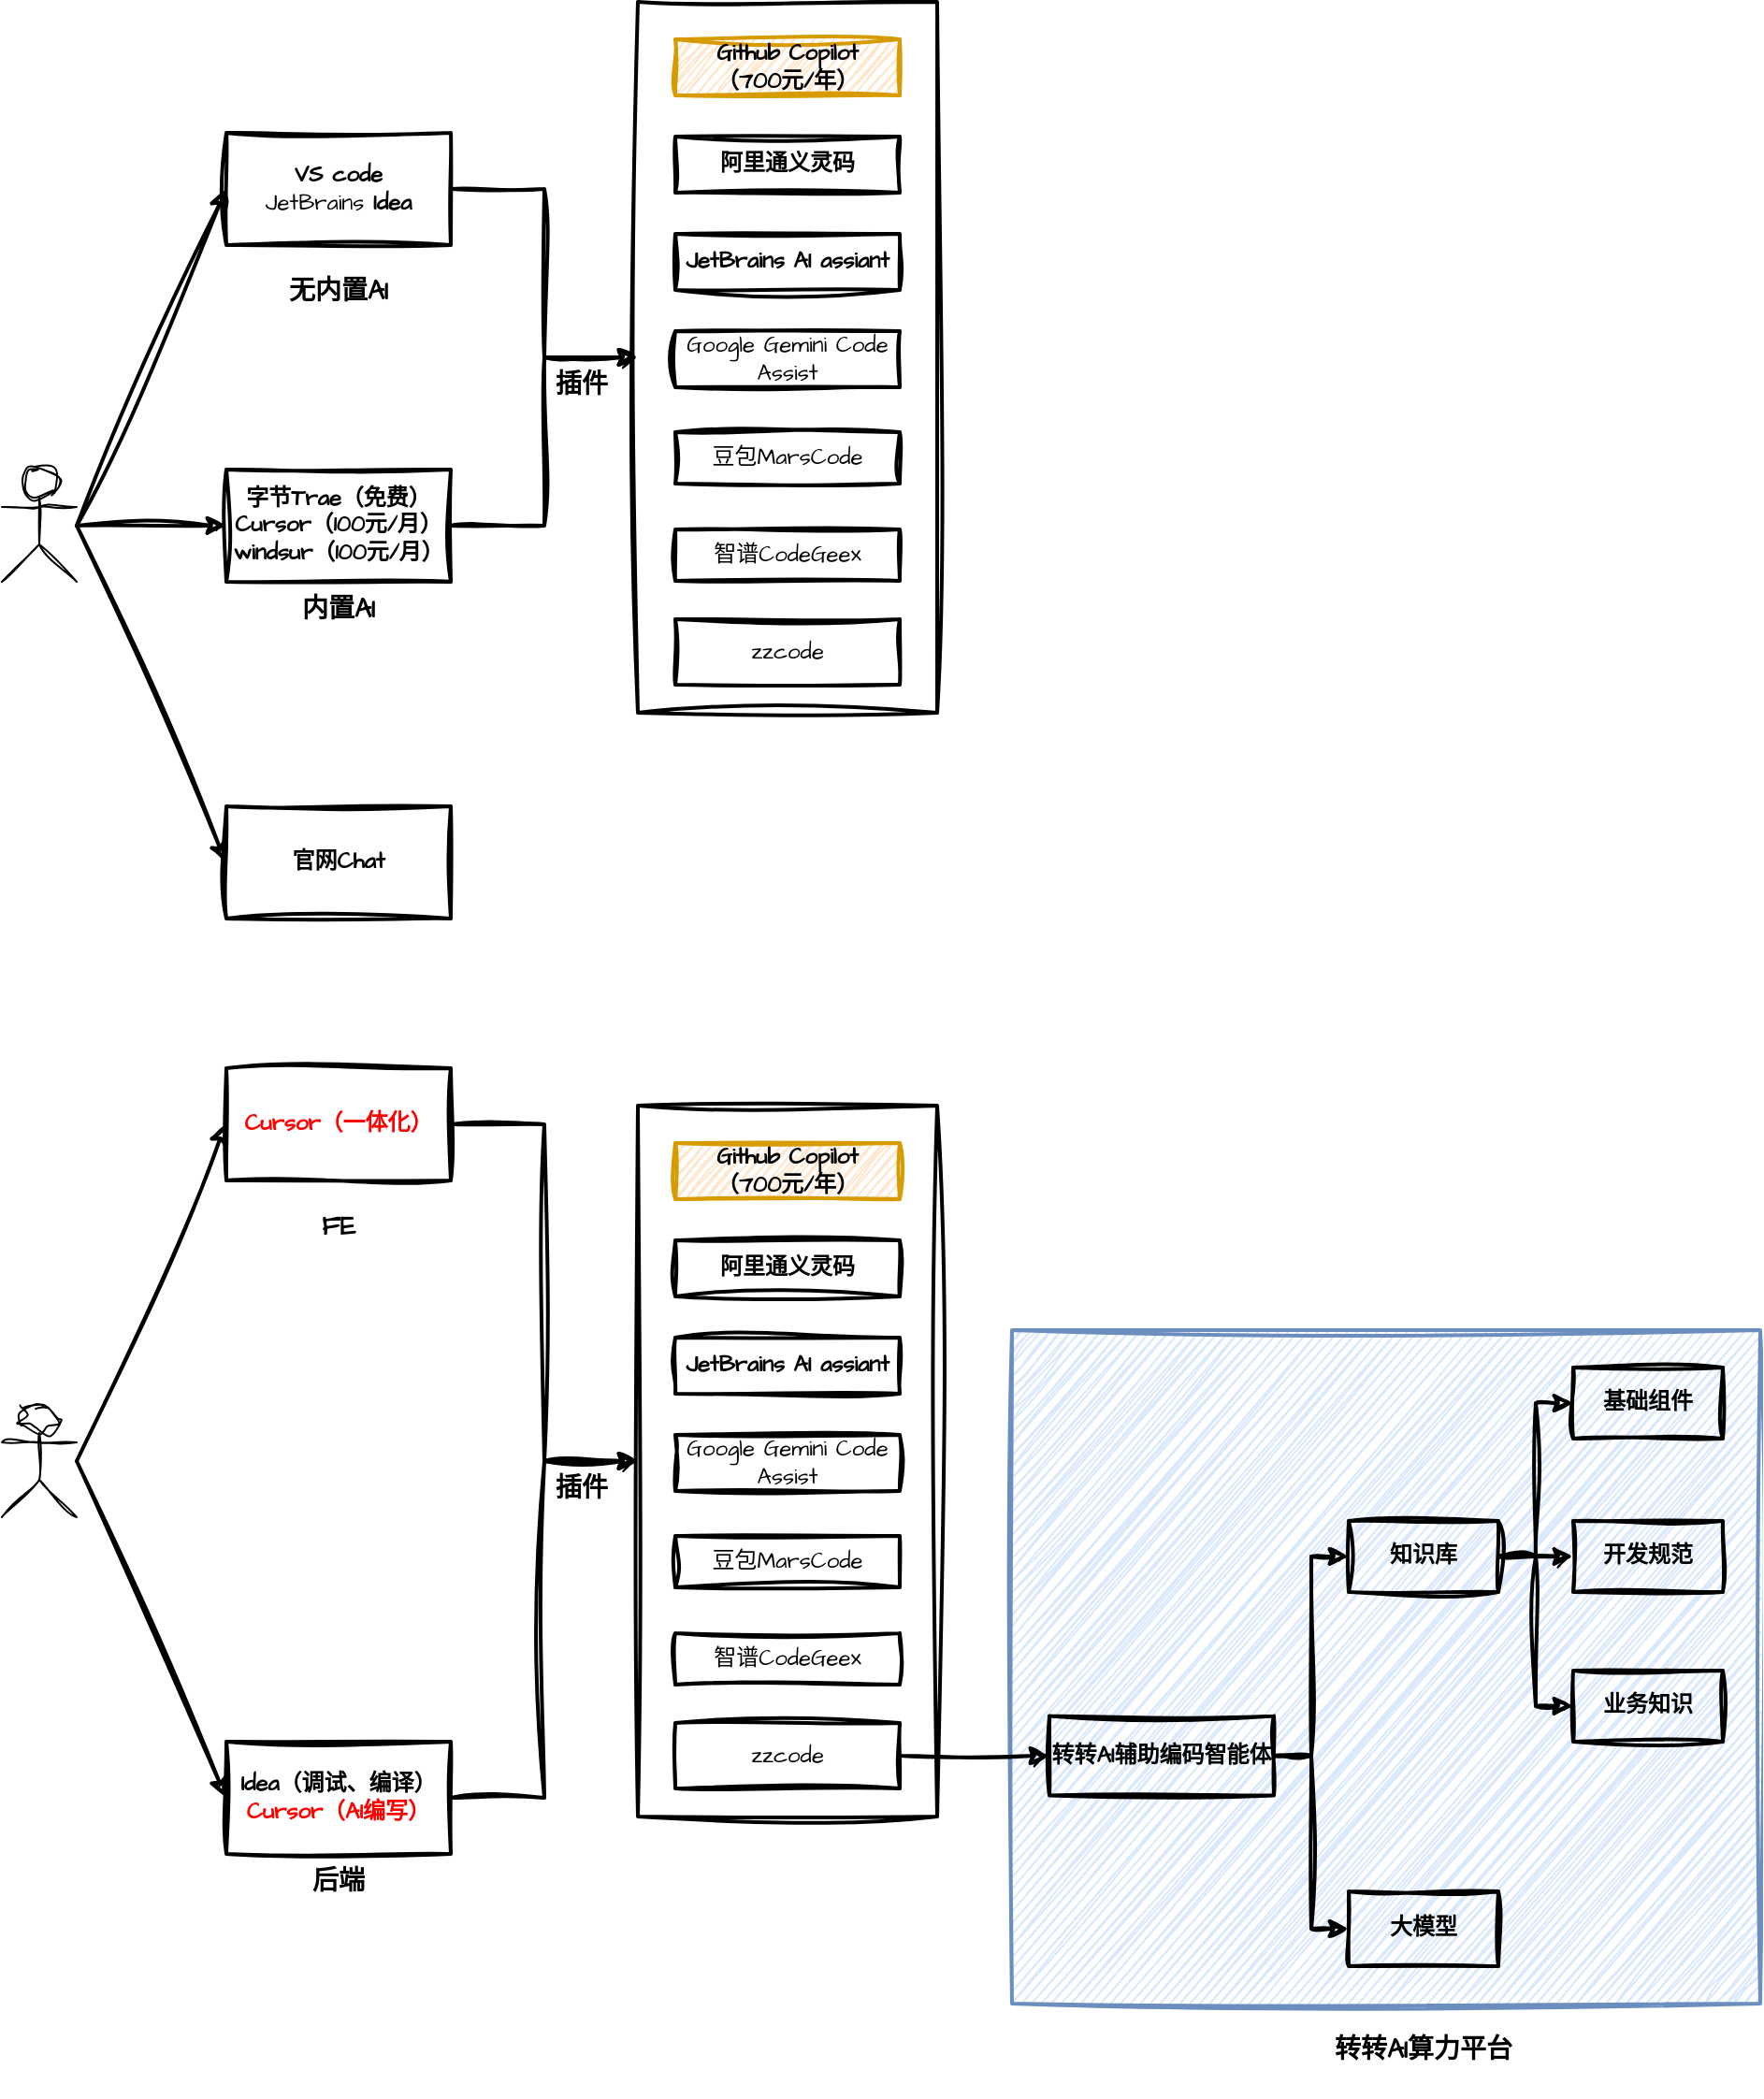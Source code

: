 <mxfile version="26.0.16">
  <diagram name="第 1 页" id="MOIEc8QgFmzstSxDTv2h">
    <mxGraphModel dx="944" dy="650" grid="1" gridSize="10" guides="1" tooltips="1" connect="1" arrows="1" fold="1" page="1" pageScale="1" pageWidth="827" pageHeight="1169" math="0" shadow="0">
      <root>
        <mxCell id="0" />
        <mxCell id="1" parent="0" />
        <mxCell id="ELJ18ER6MCdmm3gd8A2N-66" value="&lt;b&gt;&lt;br&gt;&lt;/b&gt;" style="rounded=0;whiteSpace=wrap;html=1;sketch=1;hachureGap=4;jiggle=2;curveFitting=1;fontFamily=Architects Daughter;fontSource=https%3A%2F%2Ffonts.googleapis.com%2Fcss%3Ffamily%3DArchitects%2BDaughter;fillColor=#dae8fc;strokeWidth=2;strokeColor=#6c8ebf;" vertex="1" parent="1">
          <mxGeometry x="700" y="1020" width="400" height="360" as="geometry" />
        </mxCell>
        <mxCell id="ELJ18ER6MCdmm3gd8A2N-20" value="" style="rounded=0;whiteSpace=wrap;html=1;sketch=1;hachureGap=4;jiggle=2;curveFitting=1;fontFamily=Architects Daughter;fontSource=https%3A%2F%2Ffonts.googleapis.com%2Fcss%3Ffamily%3DArchitects%2BDaughter;fillColor=none;strokeWidth=2;" vertex="1" parent="1">
          <mxGeometry x="500" y="310" width="160" height="380" as="geometry" />
        </mxCell>
        <mxCell id="ELJ18ER6MCdmm3gd8A2N-1" value="" style="shape=umlActor;verticalLabelPosition=bottom;verticalAlign=top;html=1;outlineConnect=0;sketch=1;hachureGap=4;jiggle=2;curveFitting=1;fontFamily=Architects Daughter;fontSource=https%3A%2F%2Ffonts.googleapis.com%2Fcss%3Ffamily%3DArchitects%2BDaughter;" vertex="1" parent="1">
          <mxGeometry x="160" y="560" width="40" height="60" as="geometry" />
        </mxCell>
        <mxCell id="ELJ18ER6MCdmm3gd8A2N-21" style="edgeStyle=orthogonalEdgeStyle;rounded=0;sketch=1;hachureGap=4;jiggle=2;curveFitting=1;orthogonalLoop=1;jettySize=auto;html=1;exitX=1;exitY=0.5;exitDx=0;exitDy=0;entryX=0;entryY=0.5;entryDx=0;entryDy=0;fontFamily=Architects Daughter;fontSource=https%3A%2F%2Ffonts.googleapis.com%2Fcss%3Ffamily%3DArchitects%2BDaughter;strokeWidth=2;" edge="1" parent="1" source="ELJ18ER6MCdmm3gd8A2N-2" target="ELJ18ER6MCdmm3gd8A2N-20">
          <mxGeometry relative="1" as="geometry" />
        </mxCell>
        <mxCell id="ELJ18ER6MCdmm3gd8A2N-2" value="&lt;b&gt;VS code&lt;/b&gt;&lt;div&gt;&lt;span style=&quot;background-color: transparent; color: light-dark(rgb(0, 0, 0), rgb(255, 255, 255));&quot;&gt;JetBrains&amp;nbsp;&lt;/span&gt;&lt;b&gt;Idea&lt;/b&gt;&lt;/div&gt;" style="rounded=0;whiteSpace=wrap;html=1;sketch=1;hachureGap=4;jiggle=2;curveFitting=1;fontFamily=Architects Daughter;fontSource=https%3A%2F%2Ffonts.googleapis.com%2Fcss%3Ffamily%3DArchitects%2BDaughter;fillColor=none;strokeWidth=2;" vertex="1" parent="1">
          <mxGeometry x="280" y="380" width="120" height="60" as="geometry" />
        </mxCell>
        <mxCell id="ELJ18ER6MCdmm3gd8A2N-22" style="edgeStyle=orthogonalEdgeStyle;rounded=0;sketch=1;hachureGap=4;jiggle=2;curveFitting=1;orthogonalLoop=1;jettySize=auto;html=1;exitX=1;exitY=0.5;exitDx=0;exitDy=0;entryX=0;entryY=0.5;entryDx=0;entryDy=0;fontFamily=Architects Daughter;fontSource=https%3A%2F%2Ffonts.googleapis.com%2Fcss%3Ffamily%3DArchitects%2BDaughter;strokeWidth=2;" edge="1" parent="1" source="ELJ18ER6MCdmm3gd8A2N-3" target="ELJ18ER6MCdmm3gd8A2N-20">
          <mxGeometry relative="1" as="geometry" />
        </mxCell>
        <mxCell id="ELJ18ER6MCdmm3gd8A2N-3" value="&lt;b&gt;字节Trae（免费）&lt;/b&gt;&lt;div&gt;&lt;b&gt;Cursor（100元/月）&lt;/b&gt;&lt;/div&gt;&lt;div&gt;&lt;b&gt;windsur&lt;/b&gt;&lt;b style=&quot;background-color: transparent; color: light-dark(rgb(0, 0, 0), rgb(255, 255, 255));&quot;&gt;（100元/月）&lt;/b&gt;&lt;/div&gt;" style="rounded=0;whiteSpace=wrap;html=1;sketch=1;hachureGap=4;jiggle=2;curveFitting=1;fontFamily=Architects Daughter;fontSource=https%3A%2F%2Ffonts.googleapis.com%2Fcss%3Ffamily%3DArchitects%2BDaughter;fillColor=none;strokeWidth=2;" vertex="1" parent="1">
          <mxGeometry x="280" y="560" width="120" height="60" as="geometry" />
        </mxCell>
        <mxCell id="ELJ18ER6MCdmm3gd8A2N-4" value="" style="endArrow=classic;html=1;rounded=0;sketch=1;hachureGap=4;jiggle=2;curveFitting=1;fontFamily=Architects Daughter;fontSource=https%3A%2F%2Ffonts.googleapis.com%2Fcss%3Ffamily%3DArchitects%2BDaughter;strokeWidth=2;entryX=0;entryY=0.5;entryDx=0;entryDy=0;" edge="1" parent="1" target="ELJ18ER6MCdmm3gd8A2N-2">
          <mxGeometry width="50" height="50" relative="1" as="geometry">
            <mxPoint x="200" y="590" as="sourcePoint" />
            <mxPoint x="250" y="420" as="targetPoint" />
          </mxGeometry>
        </mxCell>
        <mxCell id="ELJ18ER6MCdmm3gd8A2N-5" value="&lt;b&gt;官网Chat&lt;/b&gt;" style="rounded=0;whiteSpace=wrap;html=1;sketch=1;hachureGap=4;jiggle=2;curveFitting=1;fontFamily=Architects Daughter;fontSource=https%3A%2F%2Ffonts.googleapis.com%2Fcss%3Ffamily%3DArchitects%2BDaughter;fillColor=none;strokeWidth=2;" vertex="1" parent="1">
          <mxGeometry x="280" y="740" width="120" height="60" as="geometry" />
        </mxCell>
        <mxCell id="ELJ18ER6MCdmm3gd8A2N-6" value="" style="endArrow=classic;html=1;rounded=0;sketch=1;hachureGap=4;jiggle=2;curveFitting=1;fontFamily=Architects Daughter;fontSource=https%3A%2F%2Ffonts.googleapis.com%2Fcss%3Ffamily%3DArchitects%2BDaughter;strokeWidth=2;entryX=0;entryY=0.5;entryDx=0;entryDy=0;" edge="1" parent="1" source="ELJ18ER6MCdmm3gd8A2N-1" target="ELJ18ER6MCdmm3gd8A2N-3">
          <mxGeometry width="50" height="50" relative="1" as="geometry">
            <mxPoint x="210" y="590" as="sourcePoint" />
            <mxPoint x="290" y="420" as="targetPoint" />
          </mxGeometry>
        </mxCell>
        <mxCell id="ELJ18ER6MCdmm3gd8A2N-8" value="&lt;b style=&quot;forced-color-adjust: none; color: rgb(0, 0, 0); font-family: &amp;quot;Architects Daughter&amp;quot;; font-style: normal; font-variant-ligatures: normal; font-variant-caps: normal; letter-spacing: normal; orphans: 2; text-indent: 0px; text-transform: none; widows: 2; word-spacing: 0px; -webkit-text-stroke-width: 0px; white-space: nowrap; text-decoration-thickness: initial; text-decoration-style: initial; text-decoration-color: initial;&quot;&gt;&lt;font style=&quot;forced-color-adjust: none; font-size: 14px;&quot;&gt;无内置AI&lt;/font&gt;&lt;/b&gt;" style="text;whiteSpace=wrap;html=1;fontFamily=Architects Daughter;fontSource=https%3A%2F%2Ffonts.googleapis.com%2Fcss%3Ffamily%3DArchitects%2BDaughter;align=center;" vertex="1" parent="1">
          <mxGeometry x="300" y="450" width="80" height="40" as="geometry" />
        </mxCell>
        <mxCell id="ELJ18ER6MCdmm3gd8A2N-11" value="&lt;b style=&quot;forced-color-adjust: none; color: rgb(0, 0, 0); font-family: &amp;quot;Architects Daughter&amp;quot;; font-style: normal; font-variant-ligatures: normal; font-variant-caps: normal; letter-spacing: normal; orphans: 2; text-indent: 0px; text-transform: none; widows: 2; word-spacing: 0px; -webkit-text-stroke-width: 0px; white-space: nowrap; text-decoration-thickness: initial; text-decoration-style: initial; text-decoration-color: initial;&quot;&gt;&lt;font style=&quot;forced-color-adjust: none; font-size: 14px;&quot;&gt;插件&lt;/font&gt;&lt;/b&gt;" style="text;whiteSpace=wrap;html=1;fontFamily=Architects Daughter;fontSource=https%3A%2F%2Ffonts.googleapis.com%2Fcss%3Ffamily%3DArchitects%2BDaughter;align=center;" vertex="1" parent="1">
          <mxGeometry x="430" y="500" width="80" height="40" as="geometry" />
        </mxCell>
        <mxCell id="ELJ18ER6MCdmm3gd8A2N-13" value="&lt;b&gt;Github Copilot&lt;/b&gt;&lt;div&gt;&lt;b&gt;（700元/年）&lt;/b&gt;&lt;/div&gt;" style="rounded=0;whiteSpace=wrap;html=1;sketch=1;hachureGap=4;jiggle=2;curveFitting=1;fontFamily=Architects Daughter;fontSource=https%3A%2F%2Ffonts.googleapis.com%2Fcss%3Ffamily%3DArchitects%2BDaughter;fillColor=#ffe6cc;strokeWidth=2;strokeColor=#d79b00;" vertex="1" parent="1">
          <mxGeometry x="520" y="330" width="120" height="30" as="geometry" />
        </mxCell>
        <mxCell id="ELJ18ER6MCdmm3gd8A2N-14" value="&lt;b&gt;阿里通义灵码&lt;/b&gt;" style="rounded=0;whiteSpace=wrap;html=1;sketch=1;hachureGap=4;jiggle=2;curveFitting=1;fontFamily=Architects Daughter;fontSource=https%3A%2F%2Ffonts.googleapis.com%2Fcss%3Ffamily%3DArchitects%2BDaughter;fillColor=none;strokeWidth=2;" vertex="1" parent="1">
          <mxGeometry x="520" y="382" width="120" height="30" as="geometry" />
        </mxCell>
        <mxCell id="ELJ18ER6MCdmm3gd8A2N-15" value="&lt;b&gt;JetBrains AI assiant&lt;/b&gt;" style="rounded=0;whiteSpace=wrap;html=1;sketch=1;hachureGap=4;jiggle=2;curveFitting=1;fontFamily=Architects Daughter;fontSource=https%3A%2F%2Ffonts.googleapis.com%2Fcss%3Ffamily%3DArchitects%2BDaughter;fillColor=none;strokeWidth=2;" vertex="1" parent="1">
          <mxGeometry x="520" y="434" width="120" height="30" as="geometry" />
        </mxCell>
        <mxCell id="ELJ18ER6MCdmm3gd8A2N-16" value="&lt;span style=&quot;background-color: transparent; color: light-dark(rgb(0, 0, 0), rgb(255, 255, 255));&quot;&gt;Google Gemini Code Assist&lt;/span&gt;" style="rounded=0;whiteSpace=wrap;html=1;sketch=1;hachureGap=4;jiggle=2;curveFitting=1;fontFamily=Architects Daughter;fontSource=https%3A%2F%2Ffonts.googleapis.com%2Fcss%3Ffamily%3DArchitects%2BDaughter;fillColor=none;strokeWidth=2;" vertex="1" parent="1">
          <mxGeometry x="520" y="486" width="120" height="30" as="geometry" />
        </mxCell>
        <mxCell id="ELJ18ER6MCdmm3gd8A2N-17" value="&lt;div data-mind-map-text=&quot;[{&amp;quot;paragraphProps&amp;quot;:{&amp;quot;type&amp;quot;:&amp;quot;paragraph&amp;quot;,&amp;quot;textAlign&amp;quot;:0,&amp;quot;lineSpacing&amp;quot;:1.4},&amp;quot;isComplete&amp;quot;:true,&amp;quot;textProps&amp;quot;:[{&amp;quot;type&amp;quot;:&amp;quot;text&amp;quot;,&amp;quot;text&amp;quot;:&amp;quot;豆包MarsCode&amp;quot;,&amp;quot;color&amp;quot;:&amp;quot;#1f1f1f&amp;quot;,&amp;quot;fontWeight&amp;quot;:400,&amp;quot;fontSize&amp;quot;:14,&amp;quot;fontFamily&amp;quot;:&amp;quot;\&amp;quot;Helvetica Neue\&amp;quot;, Helvetica, \&amp;quot;PingFang SC\&amp;quot;, \&amp;quot;Microsoft YaHei\&amp;quot;, \&amp;quot;Source Han Sans SC\&amp;quot;, \&amp;quot;Noto Sans CJK SC\&amp;quot;, \&amp;quot;WenQuanYi Micro Hei\&amp;quot;, sans-serif&amp;quot;,&amp;quot;italic&amp;quot;:false,&amp;quot;underline&amp;quot;:false,&amp;quot;strike&amp;quot;:false}]}]&quot;&gt;豆包MarsCode&lt;/div&gt;" style="rounded=0;whiteSpace=wrap;html=1;sketch=1;hachureGap=4;jiggle=2;curveFitting=1;fontFamily=Architects Daughter;fontSource=https%3A%2F%2Ffonts.googleapis.com%2Fcss%3Ffamily%3DArchitects%2BDaughter;fillColor=none;strokeWidth=2;" vertex="1" parent="1">
          <mxGeometry x="520" y="540" width="120" height="27.5" as="geometry" />
        </mxCell>
        <mxCell id="ELJ18ER6MCdmm3gd8A2N-18" value="&lt;div data-mind-map-text=&quot;[{&amp;quot;paragraphProps&amp;quot;:{&amp;quot;type&amp;quot;:&amp;quot;paragraph&amp;quot;,&amp;quot;textAlign&amp;quot;:0,&amp;quot;lineSpacing&amp;quot;:1.4},&amp;quot;isComplete&amp;quot;:true,&amp;quot;textProps&amp;quot;:[{&amp;quot;type&amp;quot;:&amp;quot;text&amp;quot;,&amp;quot;text&amp;quot;:&amp;quot;豆包MarsCode&amp;quot;,&amp;quot;color&amp;quot;:&amp;quot;#1f1f1f&amp;quot;,&amp;quot;fontWeight&amp;quot;:400,&amp;quot;fontSize&amp;quot;:14,&amp;quot;fontFamily&amp;quot;:&amp;quot;\&amp;quot;Helvetica Neue\&amp;quot;, Helvetica, \&amp;quot;PingFang SC\&amp;quot;, \&amp;quot;Microsoft YaHei\&amp;quot;, \&amp;quot;Source Han Sans SC\&amp;quot;, \&amp;quot;Noto Sans CJK SC\&amp;quot;, \&amp;quot;WenQuanYi Micro Hei\&amp;quot;, sans-serif&amp;quot;,&amp;quot;italic&amp;quot;:false,&amp;quot;underline&amp;quot;:false,&amp;quot;strike&amp;quot;:false}]}]&quot;&gt;&lt;div data-mind-map-text=&quot;[{&amp;quot;paragraphProps&amp;quot;:{&amp;quot;type&amp;quot;:&amp;quot;paragraph&amp;quot;,&amp;quot;textAlign&amp;quot;:0,&amp;quot;lineSpacing&amp;quot;:1.4},&amp;quot;isComplete&amp;quot;:true,&amp;quot;textProps&amp;quot;:[{&amp;quot;type&amp;quot;:&amp;quot;text&amp;quot;,&amp;quot;text&amp;quot;:&amp;quot;zzcode&amp;quot;,&amp;quot;color&amp;quot;:&amp;quot;#1f1f1f&amp;quot;,&amp;quot;fontWeight&amp;quot;:400,&amp;quot;fontSize&amp;quot;:14,&amp;quot;fontFamily&amp;quot;:&amp;quot;\&amp;quot;Helvetica Neue\&amp;quot;, Helvetica, \&amp;quot;PingFang SC\&amp;quot;, \&amp;quot;Microsoft YaHei\&amp;quot;, \&amp;quot;Source Han Sans SC\&amp;quot;, \&amp;quot;Noto Sans CJK SC\&amp;quot;, \&amp;quot;WenQuanYi Micro Hei\&amp;quot;, sans-serif&amp;quot;,&amp;quot;italic&amp;quot;:false,&amp;quot;underline&amp;quot;:false,&amp;quot;strike&amp;quot;:false}]}]&quot;&gt;zzcode&lt;/div&gt;&lt;/div&gt;" style="rounded=0;whiteSpace=wrap;html=1;sketch=1;hachureGap=4;jiggle=2;curveFitting=1;fontFamily=Architects Daughter;fontSource=https%3A%2F%2Ffonts.googleapis.com%2Fcss%3Ffamily%3DArchitects%2BDaughter;fillColor=none;strokeWidth=2;" vertex="1" parent="1">
          <mxGeometry x="520" y="640" width="120" height="35" as="geometry" />
        </mxCell>
        <mxCell id="ELJ18ER6MCdmm3gd8A2N-19" value="&lt;b style=&quot;forced-color-adjust: none; color: rgb(0, 0, 0); font-family: &amp;quot;Architects Daughter&amp;quot;; font-style: normal; font-variant-ligatures: normal; font-variant-caps: normal; letter-spacing: normal; orphans: 2; text-indent: 0px; text-transform: none; widows: 2; word-spacing: 0px; -webkit-text-stroke-width: 0px; white-space: nowrap; text-decoration-thickness: initial; text-decoration-style: initial; text-decoration-color: initial;&quot;&gt;&lt;font style=&quot;forced-color-adjust: none; font-size: 14px;&quot;&gt;内置AI&lt;/font&gt;&lt;/b&gt;" style="text;whiteSpace=wrap;html=1;fontFamily=Architects Daughter;fontSource=https%3A%2F%2Ffonts.googleapis.com%2Fcss%3Ffamily%3DArchitects%2BDaughter;align=center;" vertex="1" parent="1">
          <mxGeometry x="300" y="620" width="80" height="40" as="geometry" />
        </mxCell>
        <mxCell id="ELJ18ER6MCdmm3gd8A2N-23" value="" style="endArrow=classic;html=1;rounded=0;sketch=1;hachureGap=4;jiggle=2;curveFitting=1;fontFamily=Architects Daughter;fontSource=https%3A%2F%2Ffonts.googleapis.com%2Fcss%3Ffamily%3DArchitects%2BDaughter;strokeWidth=2;entryX=0;entryY=0.5;entryDx=0;entryDy=0;" edge="1" parent="1" target="ELJ18ER6MCdmm3gd8A2N-5">
          <mxGeometry width="50" height="50" relative="1" as="geometry">
            <mxPoint x="200" y="590" as="sourcePoint" />
            <mxPoint x="290" y="600" as="targetPoint" />
          </mxGeometry>
        </mxCell>
        <mxCell id="ELJ18ER6MCdmm3gd8A2N-24" value="&lt;div data-mind-map-text=&quot;[{&amp;quot;paragraphProps&amp;quot;:{&amp;quot;type&amp;quot;:&amp;quot;paragraph&amp;quot;,&amp;quot;textAlign&amp;quot;:0,&amp;quot;lineSpacing&amp;quot;:1.4},&amp;quot;isComplete&amp;quot;:true,&amp;quot;textProps&amp;quot;:[{&amp;quot;type&amp;quot;:&amp;quot;text&amp;quot;,&amp;quot;text&amp;quot;:&amp;quot;豆包MarsCode&amp;quot;,&amp;quot;color&amp;quot;:&amp;quot;#1f1f1f&amp;quot;,&amp;quot;fontWeight&amp;quot;:400,&amp;quot;fontSize&amp;quot;:14,&amp;quot;fontFamily&amp;quot;:&amp;quot;\&amp;quot;Helvetica Neue\&amp;quot;, Helvetica, \&amp;quot;PingFang SC\&amp;quot;, \&amp;quot;Microsoft YaHei\&amp;quot;, \&amp;quot;Source Han Sans SC\&amp;quot;, \&amp;quot;Noto Sans CJK SC\&amp;quot;, \&amp;quot;WenQuanYi Micro Hei\&amp;quot;, sans-serif&amp;quot;,&amp;quot;italic&amp;quot;:false,&amp;quot;underline&amp;quot;:false,&amp;quot;strike&amp;quot;:false}]}]&quot;&gt;智谱CodeGeex&lt;span style=&quot;color: rgba(0, 0, 0, 0); font-family: monospace; font-size: 0px; text-align: start; text-wrap-mode: nowrap; background-color: transparent;&quot;&gt;%3CmxGraphModel%3E%3Croot%3E%3CmxCell%20id%3D%220%22%2F%3E%3CmxCell%20id%3D%221%22%20parent%3D%220%22%2F%3E%3CmxCell%20id%3D%222%22%20value%3D%22%26lt%3Bdiv%20data-mind-map-text%3D%26quot%3B%5B%7B%26amp%3Bquot%3BparagraphProps%26amp%3Bquot%3B%3A%7B%26amp%3Bquot%3Btype%26amp%3Bquot%3B%3A%26amp%3Bquot%3Bparagraph%26amp%3Bquot%3B%2C%26amp%3Bquot%3BtextAlign%26amp%3Bquot%3B%3A0%2C%26amp%3Bquot%3BlineSpacing%26amp%3Bquot%3B%3A1.4%7D%2C%26amp%3Bquot%3BisComplete%26amp%3Bquot%3B%3Atrue%2C%26amp%3Bquot%3BtextProps%26amp%3Bquot%3B%3A%5B%7B%26amp%3Bquot%3Btype%26amp%3Bquot%3B%3A%26amp%3Bquot%3Btext%26amp%3Bquot%3B%2C%26amp%3Bquot%3Btext%26amp%3Bquot%3B%3A%26amp%3Bquot%3B%E8%B1%86%E5%8C%85MarsCode%26amp%3Bquot%3B%2C%26amp%3Bquot%3Bcolor%26amp%3Bquot%3B%3A%26amp%3Bquot%3B%231f1f1f%26amp%3Bquot%3B%2C%26amp%3Bquot%3BfontWeight%26amp%3Bquot%3B%3A400%2C%26amp%3Bquot%3BfontSize%26amp%3Bquot%3B%3A14%2C%26amp%3Bquot%3BfontFamily%26amp%3Bquot%3B%3A%26amp%3Bquot%3B%5C%26amp%3Bquot%3BHelvetica%20Neue%5C%26amp%3Bquot%3B%2C%20Helvetica%2C%20%5C%26amp%3Bquot%3BPingFang%20SC%5C%26amp%3Bquot%3B%2C%20%5C%26amp%3Bquot%3BMicrosoft%20YaHei%5C%26amp%3Bquot%3B%2C%20%5C%26amp%3Bquot%3BSource%20Han%20Sans%20SC%5C%26amp%3Bquot%3B%2C%20%5C%26amp%3Bquot%3BNoto%20Sans%20CJK%20SC%5C%26amp%3Bquot%3B%2C%20%5C%26amp%3Bquot%3BWenQuanYi%20Micro%20Hei%5C%26amp%3Bquot%3B%2C%20sans-serif%26amp%3Bquot%3B%2C%26amp%3Bquot%3Bitalic%26amp%3Bquot%3B%3Afalse%2C%26amp%3Bquot%3Bunderline%26amp%3Bquot%3B%3Afalse%2C%26amp%3Bquot%3Bstrike%26amp%3Bquot%3B%3Afalse%7D%5D%7D%5D%26quot%3B%26gt%3B%E8%B1%86%E5%8C%85MarsCode%26lt%3B%2Fdiv%26gt%3B%22%20style%3D%22rounded%3D0%3BwhiteSpace%3Dwrap%3Bhtml%3D1%3Bsketch%3D1%3BhachureGap%3D4%3Bjiggle%3D2%3BcurveFitting%3D1%3BfontFamily%3DArchitects%20Daughter%3BfontSource%3Dhttps%253A%252F%252Ffonts.googleapis.com%252Fcss%253Ffamily%253DArchitects%252BDaughter%3BfillColor%3Dnone%3BstrokeWidth%3D2%3B%22%20vertex%3D%221%22%20parent%3D%221%22%3E%3CmxGeometry%20x%3D%22520%22%20y%3D%22581%22%20width%3D%22120%22%20height%3D%2227.5%22%20as%3D%22geometry%22%2F%3E%3C%2FmxCell%3E%3C%2Froot%3E%3C%2FmxGraphModel%3ECodeG&lt;/span&gt;&lt;/div&gt;" style="rounded=0;whiteSpace=wrap;html=1;sketch=1;hachureGap=4;jiggle=2;curveFitting=1;fontFamily=Architects Daughter;fontSource=https%3A%2F%2Ffonts.googleapis.com%2Fcss%3Ffamily%3DArchitects%2BDaughter;fillColor=none;strokeWidth=2;" vertex="1" parent="1">
          <mxGeometry x="520" y="592" width="120" height="27.5" as="geometry" />
        </mxCell>
        <mxCell id="ELJ18ER6MCdmm3gd8A2N-25" value="" style="shape=umlActor;verticalLabelPosition=bottom;verticalAlign=top;html=1;outlineConnect=0;sketch=1;hachureGap=4;jiggle=2;curveFitting=1;fontFamily=Architects Daughter;fontSource=https%3A%2F%2Ffonts.googleapis.com%2Fcss%3Ffamily%3DArchitects%2BDaughter;" vertex="1" parent="1">
          <mxGeometry x="160" y="1060" width="40" height="60" as="geometry" />
        </mxCell>
        <mxCell id="ELJ18ER6MCdmm3gd8A2N-51" style="edgeStyle=orthogonalEdgeStyle;rounded=0;sketch=1;hachureGap=4;jiggle=2;curveFitting=1;orthogonalLoop=1;jettySize=auto;html=1;exitX=1;exitY=0.5;exitDx=0;exitDy=0;fontFamily=Architects Daughter;fontSource=https%3A%2F%2Ffonts.googleapis.com%2Fcss%3Ffamily%3DArchitects%2BDaughter;strokeWidth=2;" edge="1" parent="1" source="ELJ18ER6MCdmm3gd8A2N-26" target="ELJ18ER6MCdmm3gd8A2N-43">
          <mxGeometry relative="1" as="geometry" />
        </mxCell>
        <mxCell id="ELJ18ER6MCdmm3gd8A2N-26" value="&lt;b&gt;&lt;font style=&quot;color: rgb(255, 0, 0);&quot;&gt;Cursor（一体化）&lt;/font&gt;&lt;br&gt;&lt;/b&gt;" style="rounded=0;whiteSpace=wrap;html=1;sketch=1;hachureGap=4;jiggle=2;curveFitting=1;fontFamily=Architects Daughter;fontSource=https%3A%2F%2Ffonts.googleapis.com%2Fcss%3Ffamily%3DArchitects%2BDaughter;fillColor=none;strokeWidth=2;" vertex="1" parent="1">
          <mxGeometry x="280" y="880" width="120" height="60" as="geometry" />
        </mxCell>
        <mxCell id="ELJ18ER6MCdmm3gd8A2N-52" style="edgeStyle=orthogonalEdgeStyle;rounded=0;sketch=1;hachureGap=4;jiggle=2;curveFitting=1;orthogonalLoop=1;jettySize=auto;html=1;exitX=1;exitY=0.5;exitDx=0;exitDy=0;entryX=0;entryY=0.5;entryDx=0;entryDy=0;fontFamily=Architects Daughter;fontSource=https%3A%2F%2Ffonts.googleapis.com%2Fcss%3Ffamily%3DArchitects%2BDaughter;strokeWidth=2;" edge="1" parent="1" source="ELJ18ER6MCdmm3gd8A2N-27" target="ELJ18ER6MCdmm3gd8A2N-43">
          <mxGeometry relative="1" as="geometry" />
        </mxCell>
        <mxCell id="ELJ18ER6MCdmm3gd8A2N-27" value="&lt;b&gt;Idea（调试、编译）&lt;/b&gt;&lt;br&gt;&lt;div&gt;&lt;b&gt;&lt;font style=&quot;color: rgb(255, 0, 0);&quot;&gt;Cursor（AI编写）&lt;/font&gt;&lt;/b&gt;&lt;/div&gt;" style="rounded=0;whiteSpace=wrap;html=1;sketch=1;hachureGap=4;jiggle=2;curveFitting=1;fontFamily=Architects Daughter;fontSource=https%3A%2F%2Ffonts.googleapis.com%2Fcss%3Ffamily%3DArchitects%2BDaughter;fillColor=none;strokeWidth=2;" vertex="1" parent="1">
          <mxGeometry x="280" y="1240" width="120" height="60" as="geometry" />
        </mxCell>
        <mxCell id="ELJ18ER6MCdmm3gd8A2N-28" value="" style="endArrow=classic;html=1;rounded=0;sketch=1;hachureGap=4;jiggle=2;curveFitting=1;fontFamily=Architects Daughter;fontSource=https%3A%2F%2Ffonts.googleapis.com%2Fcss%3Ffamily%3DArchitects%2BDaughter;strokeWidth=2;entryX=0;entryY=0.5;entryDx=0;entryDy=0;" edge="1" parent="1" target="ELJ18ER6MCdmm3gd8A2N-26">
          <mxGeometry width="50" height="50" relative="1" as="geometry">
            <mxPoint x="200" y="1090" as="sourcePoint" />
            <mxPoint x="250" y="920" as="targetPoint" />
          </mxGeometry>
        </mxCell>
        <mxCell id="ELJ18ER6MCdmm3gd8A2N-31" value="&lt;b style=&quot;forced-color-adjust: none; color: rgb(0, 0, 0); font-family: &amp;quot;Architects Daughter&amp;quot;; font-style: normal; font-variant-ligatures: normal; font-variant-caps: normal; letter-spacing: normal; orphans: 2; text-indent: 0px; text-transform: none; widows: 2; word-spacing: 0px; -webkit-text-stroke-width: 0px; white-space: nowrap; text-decoration-thickness: initial; text-decoration-style: initial; text-decoration-color: initial;&quot;&gt;&lt;font style=&quot;forced-color-adjust: none; font-size: 14px;&quot;&gt;FE&lt;/font&gt;&lt;/b&gt;" style="text;whiteSpace=wrap;html=1;fontFamily=Architects Daughter;fontSource=https%3A%2F%2Ffonts.googleapis.com%2Fcss%3Ffamily%3DArchitects%2BDaughter;align=center;" vertex="1" parent="1">
          <mxGeometry x="300" y="950" width="80" height="40" as="geometry" />
        </mxCell>
        <mxCell id="ELJ18ER6MCdmm3gd8A2N-32" value="&lt;b style=&quot;forced-color-adjust: none; color: rgb(0, 0, 0); font-family: &amp;quot;Architects Daughter&amp;quot;; font-style: normal; font-variant-ligatures: normal; font-variant-caps: normal; letter-spacing: normal; orphans: 2; text-indent: 0px; text-transform: none; widows: 2; word-spacing: 0px; -webkit-text-stroke-width: 0px; white-space: nowrap; text-decoration-thickness: initial; text-decoration-style: initial; text-decoration-color: initial;&quot;&gt;&lt;font style=&quot;forced-color-adjust: none; font-size: 14px;&quot;&gt;后端&lt;/font&gt;&lt;/b&gt;" style="text;whiteSpace=wrap;html=1;fontFamily=Architects Daughter;fontSource=https%3A%2F%2Ffonts.googleapis.com%2Fcss%3Ffamily%3DArchitects%2BDaughter;align=center;" vertex="1" parent="1">
          <mxGeometry x="300" y="1300" width="80" height="40" as="geometry" />
        </mxCell>
        <mxCell id="ELJ18ER6MCdmm3gd8A2N-33" value="" style="endArrow=classic;html=1;rounded=0;sketch=1;hachureGap=4;jiggle=2;curveFitting=1;fontFamily=Architects Daughter;fontSource=https%3A%2F%2Ffonts.googleapis.com%2Fcss%3Ffamily%3DArchitects%2BDaughter;strokeWidth=2;entryX=0;entryY=0.5;entryDx=0;entryDy=0;" edge="1" parent="1">
          <mxGeometry width="50" height="50" relative="1" as="geometry">
            <mxPoint x="200" y="1090" as="sourcePoint" />
            <mxPoint x="280" y="1270" as="targetPoint" />
          </mxGeometry>
        </mxCell>
        <mxCell id="ELJ18ER6MCdmm3gd8A2N-43" value="" style="rounded=0;whiteSpace=wrap;html=1;sketch=1;hachureGap=4;jiggle=2;curveFitting=1;fontFamily=Architects Daughter;fontSource=https%3A%2F%2Ffonts.googleapis.com%2Fcss%3Ffamily%3DArchitects%2BDaughter;fillColor=none;strokeWidth=2;" vertex="1" parent="1">
          <mxGeometry x="500" y="900" width="160" height="380" as="geometry" />
        </mxCell>
        <mxCell id="ELJ18ER6MCdmm3gd8A2N-45" value="&lt;b&gt;阿里通义灵码&lt;/b&gt;" style="rounded=0;whiteSpace=wrap;html=1;sketch=1;hachureGap=4;jiggle=2;curveFitting=1;fontFamily=Architects Daughter;fontSource=https%3A%2F%2Ffonts.googleapis.com%2Fcss%3Ffamily%3DArchitects%2BDaughter;fillColor=none;strokeWidth=2;" vertex="1" parent="1">
          <mxGeometry x="520" y="972" width="120" height="30" as="geometry" />
        </mxCell>
        <mxCell id="ELJ18ER6MCdmm3gd8A2N-46" value="&lt;b&gt;JetBrains AI assiant&lt;/b&gt;" style="rounded=0;whiteSpace=wrap;html=1;sketch=1;hachureGap=4;jiggle=2;curveFitting=1;fontFamily=Architects Daughter;fontSource=https%3A%2F%2Ffonts.googleapis.com%2Fcss%3Ffamily%3DArchitects%2BDaughter;fillColor=none;strokeWidth=2;" vertex="1" parent="1">
          <mxGeometry x="520" y="1024" width="120" height="30" as="geometry" />
        </mxCell>
        <mxCell id="ELJ18ER6MCdmm3gd8A2N-47" value="&lt;span style=&quot;background-color: transparent; color: light-dark(rgb(0, 0, 0), rgb(255, 255, 255));&quot;&gt;Google Gemini Code Assist&lt;/span&gt;" style="rounded=0;whiteSpace=wrap;html=1;sketch=1;hachureGap=4;jiggle=2;curveFitting=1;fontFamily=Architects Daughter;fontSource=https%3A%2F%2Ffonts.googleapis.com%2Fcss%3Ffamily%3DArchitects%2BDaughter;fillColor=none;strokeWidth=2;" vertex="1" parent="1">
          <mxGeometry x="520" y="1076" width="120" height="30" as="geometry" />
        </mxCell>
        <mxCell id="ELJ18ER6MCdmm3gd8A2N-48" value="&lt;div data-mind-map-text=&quot;[{&amp;quot;paragraphProps&amp;quot;:{&amp;quot;type&amp;quot;:&amp;quot;paragraph&amp;quot;,&amp;quot;textAlign&amp;quot;:0,&amp;quot;lineSpacing&amp;quot;:1.4},&amp;quot;isComplete&amp;quot;:true,&amp;quot;textProps&amp;quot;:[{&amp;quot;type&amp;quot;:&amp;quot;text&amp;quot;,&amp;quot;text&amp;quot;:&amp;quot;豆包MarsCode&amp;quot;,&amp;quot;color&amp;quot;:&amp;quot;#1f1f1f&amp;quot;,&amp;quot;fontWeight&amp;quot;:400,&amp;quot;fontSize&amp;quot;:14,&amp;quot;fontFamily&amp;quot;:&amp;quot;\&amp;quot;Helvetica Neue\&amp;quot;, Helvetica, \&amp;quot;PingFang SC\&amp;quot;, \&amp;quot;Microsoft YaHei\&amp;quot;, \&amp;quot;Source Han Sans SC\&amp;quot;, \&amp;quot;Noto Sans CJK SC\&amp;quot;, \&amp;quot;WenQuanYi Micro Hei\&amp;quot;, sans-serif&amp;quot;,&amp;quot;italic&amp;quot;:false,&amp;quot;underline&amp;quot;:false,&amp;quot;strike&amp;quot;:false}]}]&quot;&gt;豆包MarsCode&lt;/div&gt;" style="rounded=0;whiteSpace=wrap;html=1;sketch=1;hachureGap=4;jiggle=2;curveFitting=1;fontFamily=Architects Daughter;fontSource=https%3A%2F%2Ffonts.googleapis.com%2Fcss%3Ffamily%3DArchitects%2BDaughter;fillColor=none;strokeWidth=2;" vertex="1" parent="1">
          <mxGeometry x="520" y="1130" width="120" height="27.5" as="geometry" />
        </mxCell>
        <mxCell id="ELJ18ER6MCdmm3gd8A2N-54" style="edgeStyle=orthogonalEdgeStyle;rounded=0;sketch=1;hachureGap=4;jiggle=2;curveFitting=1;orthogonalLoop=1;jettySize=auto;html=1;exitX=1;exitY=0.5;exitDx=0;exitDy=0;entryX=0;entryY=0.5;entryDx=0;entryDy=0;fontFamily=Architects Daughter;fontSource=https%3A%2F%2Ffonts.googleapis.com%2Fcss%3Ffamily%3DArchitects%2BDaughter;strokeWidth=2;" edge="1" parent="1" source="ELJ18ER6MCdmm3gd8A2N-49" target="ELJ18ER6MCdmm3gd8A2N-53">
          <mxGeometry relative="1" as="geometry" />
        </mxCell>
        <mxCell id="ELJ18ER6MCdmm3gd8A2N-49" value="&lt;div data-mind-map-text=&quot;[{&amp;quot;paragraphProps&amp;quot;:{&amp;quot;type&amp;quot;:&amp;quot;paragraph&amp;quot;,&amp;quot;textAlign&amp;quot;:0,&amp;quot;lineSpacing&amp;quot;:1.4},&amp;quot;isComplete&amp;quot;:true,&amp;quot;textProps&amp;quot;:[{&amp;quot;type&amp;quot;:&amp;quot;text&amp;quot;,&amp;quot;text&amp;quot;:&amp;quot;豆包MarsCode&amp;quot;,&amp;quot;color&amp;quot;:&amp;quot;#1f1f1f&amp;quot;,&amp;quot;fontWeight&amp;quot;:400,&amp;quot;fontSize&amp;quot;:14,&amp;quot;fontFamily&amp;quot;:&amp;quot;\&amp;quot;Helvetica Neue\&amp;quot;, Helvetica, \&amp;quot;PingFang SC\&amp;quot;, \&amp;quot;Microsoft YaHei\&amp;quot;, \&amp;quot;Source Han Sans SC\&amp;quot;, \&amp;quot;Noto Sans CJK SC\&amp;quot;, \&amp;quot;WenQuanYi Micro Hei\&amp;quot;, sans-serif&amp;quot;,&amp;quot;italic&amp;quot;:false,&amp;quot;underline&amp;quot;:false,&amp;quot;strike&amp;quot;:false}]}]&quot;&gt;&lt;div data-mind-map-text=&quot;[{&amp;quot;paragraphProps&amp;quot;:{&amp;quot;type&amp;quot;:&amp;quot;paragraph&amp;quot;,&amp;quot;textAlign&amp;quot;:0,&amp;quot;lineSpacing&amp;quot;:1.4},&amp;quot;isComplete&amp;quot;:true,&amp;quot;textProps&amp;quot;:[{&amp;quot;type&amp;quot;:&amp;quot;text&amp;quot;,&amp;quot;text&amp;quot;:&amp;quot;zzcode&amp;quot;,&amp;quot;color&amp;quot;:&amp;quot;#1f1f1f&amp;quot;,&amp;quot;fontWeight&amp;quot;:400,&amp;quot;fontSize&amp;quot;:14,&amp;quot;fontFamily&amp;quot;:&amp;quot;\&amp;quot;Helvetica Neue\&amp;quot;, Helvetica, \&amp;quot;PingFang SC\&amp;quot;, \&amp;quot;Microsoft YaHei\&amp;quot;, \&amp;quot;Source Han Sans SC\&amp;quot;, \&amp;quot;Noto Sans CJK SC\&amp;quot;, \&amp;quot;WenQuanYi Micro Hei\&amp;quot;, sans-serif&amp;quot;,&amp;quot;italic&amp;quot;:false,&amp;quot;underline&amp;quot;:false,&amp;quot;strike&amp;quot;:false}]}]&quot;&gt;zzcode&lt;/div&gt;&lt;/div&gt;" style="rounded=0;whiteSpace=wrap;html=1;sketch=1;hachureGap=4;jiggle=2;curveFitting=1;fontFamily=Architects Daughter;fontSource=https%3A%2F%2Ffonts.googleapis.com%2Fcss%3Ffamily%3DArchitects%2BDaughter;fillColor=none;strokeWidth=2;" vertex="1" parent="1">
          <mxGeometry x="520" y="1230" width="120" height="35" as="geometry" />
        </mxCell>
        <mxCell id="ELJ18ER6MCdmm3gd8A2N-50" value="&lt;div data-mind-map-text=&quot;[{&amp;quot;paragraphProps&amp;quot;:{&amp;quot;type&amp;quot;:&amp;quot;paragraph&amp;quot;,&amp;quot;textAlign&amp;quot;:0,&amp;quot;lineSpacing&amp;quot;:1.4},&amp;quot;isComplete&amp;quot;:true,&amp;quot;textProps&amp;quot;:[{&amp;quot;type&amp;quot;:&amp;quot;text&amp;quot;,&amp;quot;text&amp;quot;:&amp;quot;豆包MarsCode&amp;quot;,&amp;quot;color&amp;quot;:&amp;quot;#1f1f1f&amp;quot;,&amp;quot;fontWeight&amp;quot;:400,&amp;quot;fontSize&amp;quot;:14,&amp;quot;fontFamily&amp;quot;:&amp;quot;\&amp;quot;Helvetica Neue\&amp;quot;, Helvetica, \&amp;quot;PingFang SC\&amp;quot;, \&amp;quot;Microsoft YaHei\&amp;quot;, \&amp;quot;Source Han Sans SC\&amp;quot;, \&amp;quot;Noto Sans CJK SC\&amp;quot;, \&amp;quot;WenQuanYi Micro Hei\&amp;quot;, sans-serif&amp;quot;,&amp;quot;italic&amp;quot;:false,&amp;quot;underline&amp;quot;:false,&amp;quot;strike&amp;quot;:false}]}]&quot;&gt;智谱CodeGeex&lt;span style=&quot;color: rgba(0, 0, 0, 0); font-family: monospace; font-size: 0px; text-align: start; text-wrap-mode: nowrap; background-color: transparent;&quot;&gt;%3CmxGraphModel%3E%3Croot%3E%3CmxCell%20id%3D%220%22%2F%3E%3CmxCell%20id%3D%221%22%20parent%3D%220%22%2F%3E%3CmxCell%20id%3D%222%22%20value%3D%22%26lt%3Bdiv%20data-mind-map-text%3D%26quot%3B%5B%7B%26amp%3Bquot%3BparagraphProps%26amp%3Bquot%3B%3A%7B%26amp%3Bquot%3Btype%26amp%3Bquot%3B%3A%26amp%3Bquot%3Bparagraph%26amp%3Bquot%3B%2C%26amp%3Bquot%3BtextAlign%26amp%3Bquot%3B%3A0%2C%26amp%3Bquot%3BlineSpacing%26amp%3Bquot%3B%3A1.4%7D%2C%26amp%3Bquot%3BisComplete%26amp%3Bquot%3B%3Atrue%2C%26amp%3Bquot%3BtextProps%26amp%3Bquot%3B%3A%5B%7B%26amp%3Bquot%3Btype%26amp%3Bquot%3B%3A%26amp%3Bquot%3Btext%26amp%3Bquot%3B%2C%26amp%3Bquot%3Btext%26amp%3Bquot%3B%3A%26amp%3Bquot%3B%E8%B1%86%E5%8C%85MarsCode%26amp%3Bquot%3B%2C%26amp%3Bquot%3Bcolor%26amp%3Bquot%3B%3A%26amp%3Bquot%3B%231f1f1f%26amp%3Bquot%3B%2C%26amp%3Bquot%3BfontWeight%26amp%3Bquot%3B%3A400%2C%26amp%3Bquot%3BfontSize%26amp%3Bquot%3B%3A14%2C%26amp%3Bquot%3BfontFamily%26amp%3Bquot%3B%3A%26amp%3Bquot%3B%5C%26amp%3Bquot%3BHelvetica%20Neue%5C%26amp%3Bquot%3B%2C%20Helvetica%2C%20%5C%26amp%3Bquot%3BPingFang%20SC%5C%26amp%3Bquot%3B%2C%20%5C%26amp%3Bquot%3BMicrosoft%20YaHei%5C%26amp%3Bquot%3B%2C%20%5C%26amp%3Bquot%3BSource%20Han%20Sans%20SC%5C%26amp%3Bquot%3B%2C%20%5C%26amp%3Bquot%3BNoto%20Sans%20CJK%20SC%5C%26amp%3Bquot%3B%2C%20%5C%26amp%3Bquot%3BWenQuanYi%20Micro%20Hei%5C%26amp%3Bquot%3B%2C%20sans-serif%26amp%3Bquot%3B%2C%26amp%3Bquot%3Bitalic%26amp%3Bquot%3B%3Afalse%2C%26amp%3Bquot%3Bunderline%26amp%3Bquot%3B%3Afalse%2C%26amp%3Bquot%3Bstrike%26amp%3Bquot%3B%3Afalse%7D%5D%7D%5D%26quot%3B%26gt%3B%E8%B1%86%E5%8C%85MarsCode%26lt%3B%2Fdiv%26gt%3B%22%20style%3D%22rounded%3D0%3BwhiteSpace%3Dwrap%3Bhtml%3D1%3Bsketch%3D1%3BhachureGap%3D4%3Bjiggle%3D2%3BcurveFitting%3D1%3BfontFamily%3DArchitects%20Daughter%3BfontSource%3Dhttps%253A%252F%252Ffonts.googleapis.com%252Fcss%253Ffamily%253DArchitects%252BDaughter%3BfillColor%3Dnone%3BstrokeWidth%3D2%3B%22%20vertex%3D%221%22%20parent%3D%221%22%3E%3CmxGeometry%20x%3D%22520%22%20y%3D%22581%22%20width%3D%22120%22%20height%3D%2227.5%22%20as%3D%22geometry%22%2F%3E%3C%2FmxCell%3E%3C%2Froot%3E%3C%2FmxGraphModel%3ECodeG&lt;/span&gt;&lt;/div&gt;" style="rounded=0;whiteSpace=wrap;html=1;sketch=1;hachureGap=4;jiggle=2;curveFitting=1;fontFamily=Architects Daughter;fontSource=https%3A%2F%2Ffonts.googleapis.com%2Fcss%3Ffamily%3DArchitects%2BDaughter;fillColor=none;strokeWidth=2;" vertex="1" parent="1">
          <mxGeometry x="520" y="1182" width="120" height="27.5" as="geometry" />
        </mxCell>
        <mxCell id="ELJ18ER6MCdmm3gd8A2N-57" style="edgeStyle=orthogonalEdgeStyle;rounded=0;sketch=1;hachureGap=4;jiggle=2;curveFitting=1;orthogonalLoop=1;jettySize=auto;html=1;exitX=1;exitY=0.5;exitDx=0;exitDy=0;entryX=0;entryY=0.5;entryDx=0;entryDy=0;fontFamily=Architects Daughter;fontSource=https%3A%2F%2Ffonts.googleapis.com%2Fcss%3Ffamily%3DArchitects%2BDaughter;strokeWidth=2;" edge="1" parent="1" source="ELJ18ER6MCdmm3gd8A2N-53" target="ELJ18ER6MCdmm3gd8A2N-55">
          <mxGeometry relative="1" as="geometry" />
        </mxCell>
        <mxCell id="ELJ18ER6MCdmm3gd8A2N-58" style="edgeStyle=orthogonalEdgeStyle;rounded=0;sketch=1;hachureGap=4;jiggle=2;curveFitting=1;orthogonalLoop=1;jettySize=auto;html=1;exitX=1;exitY=0.5;exitDx=0;exitDy=0;entryX=0;entryY=0.5;entryDx=0;entryDy=0;fontFamily=Architects Daughter;fontSource=https%3A%2F%2Ffonts.googleapis.com%2Fcss%3Ffamily%3DArchitects%2BDaughter;strokeWidth=2;" edge="1" parent="1" source="ELJ18ER6MCdmm3gd8A2N-53" target="ELJ18ER6MCdmm3gd8A2N-56">
          <mxGeometry relative="1" as="geometry" />
        </mxCell>
        <mxCell id="ELJ18ER6MCdmm3gd8A2N-53" value="&lt;b&gt;转转AI辅助编码智能体&lt;br&gt;&lt;/b&gt;" style="rounded=0;whiteSpace=wrap;html=1;sketch=1;hachureGap=4;jiggle=2;curveFitting=1;fontFamily=Architects Daughter;fontSource=https%3A%2F%2Ffonts.googleapis.com%2Fcss%3Ffamily%3DArchitects%2BDaughter;fillColor=none;strokeWidth=2;" vertex="1" parent="1">
          <mxGeometry x="720" y="1226.25" width="120" height="42.5" as="geometry" />
        </mxCell>
        <mxCell id="ELJ18ER6MCdmm3gd8A2N-63" style="edgeStyle=orthogonalEdgeStyle;rounded=0;sketch=1;hachureGap=4;jiggle=2;curveFitting=1;orthogonalLoop=1;jettySize=auto;html=1;exitX=1;exitY=0.5;exitDx=0;exitDy=0;entryX=0;entryY=0.5;entryDx=0;entryDy=0;fontFamily=Architects Daughter;fontSource=https%3A%2F%2Ffonts.googleapis.com%2Fcss%3Ffamily%3DArchitects%2BDaughter;strokeWidth=2;" edge="1" parent="1" source="ELJ18ER6MCdmm3gd8A2N-55" target="ELJ18ER6MCdmm3gd8A2N-60">
          <mxGeometry relative="1" as="geometry" />
        </mxCell>
        <mxCell id="ELJ18ER6MCdmm3gd8A2N-64" style="edgeStyle=orthogonalEdgeStyle;rounded=0;sketch=1;hachureGap=4;jiggle=2;curveFitting=1;orthogonalLoop=1;jettySize=auto;html=1;exitX=1;exitY=0.5;exitDx=0;exitDy=0;entryX=0;entryY=0.5;entryDx=0;entryDy=0;fontFamily=Architects Daughter;fontSource=https%3A%2F%2Ffonts.googleapis.com%2Fcss%3Ffamily%3DArchitects%2BDaughter;strokeWidth=2;" edge="1" parent="1" source="ELJ18ER6MCdmm3gd8A2N-55" target="ELJ18ER6MCdmm3gd8A2N-61">
          <mxGeometry relative="1" as="geometry" />
        </mxCell>
        <mxCell id="ELJ18ER6MCdmm3gd8A2N-65" style="edgeStyle=orthogonalEdgeStyle;rounded=0;sketch=1;hachureGap=4;jiggle=2;curveFitting=1;orthogonalLoop=1;jettySize=auto;html=1;exitX=1;exitY=0.5;exitDx=0;exitDy=0;entryX=0;entryY=0.5;entryDx=0;entryDy=0;fontFamily=Architects Daughter;fontSource=https%3A%2F%2Ffonts.googleapis.com%2Fcss%3Ffamily%3DArchitects%2BDaughter;strokeWidth=2;" edge="1" parent="1" source="ELJ18ER6MCdmm3gd8A2N-55" target="ELJ18ER6MCdmm3gd8A2N-62">
          <mxGeometry relative="1" as="geometry" />
        </mxCell>
        <mxCell id="ELJ18ER6MCdmm3gd8A2N-55" value="&lt;b&gt;知识库&lt;/b&gt;" style="rounded=0;whiteSpace=wrap;html=1;sketch=1;hachureGap=4;jiggle=2;curveFitting=1;fontFamily=Architects Daughter;fontSource=https%3A%2F%2Ffonts.googleapis.com%2Fcss%3Ffamily%3DArchitects%2BDaughter;fillColor=none;strokeWidth=2;" vertex="1" parent="1">
          <mxGeometry x="880" y="1122" width="80" height="38" as="geometry" />
        </mxCell>
        <mxCell id="ELJ18ER6MCdmm3gd8A2N-56" value="&lt;b&gt;大模型&lt;br&gt;&lt;/b&gt;" style="rounded=0;whiteSpace=wrap;html=1;sketch=1;hachureGap=4;jiggle=2;curveFitting=1;fontFamily=Architects Daughter;fontSource=https%3A%2F%2Ffonts.googleapis.com%2Fcss%3Ffamily%3DArchitects%2BDaughter;fillColor=none;strokeWidth=2;" vertex="1" parent="1">
          <mxGeometry x="880" y="1320" width="80" height="40" as="geometry" />
        </mxCell>
        <mxCell id="ELJ18ER6MCdmm3gd8A2N-59" value="&lt;b style=&quot;forced-color-adjust: none; color: rgb(0, 0, 0); font-family: &amp;quot;Architects Daughter&amp;quot;; font-style: normal; font-variant-ligatures: normal; font-variant-caps: normal; letter-spacing: normal; orphans: 2; text-indent: 0px; text-transform: none; widows: 2; word-spacing: 0px; -webkit-text-stroke-width: 0px; white-space: nowrap; text-decoration-thickness: initial; text-decoration-style: initial; text-decoration-color: initial;&quot;&gt;&lt;font style=&quot;forced-color-adjust: none; font-size: 14px;&quot;&gt;插件&lt;/font&gt;&lt;/b&gt;" style="text;whiteSpace=wrap;html=1;fontFamily=Architects Daughter;fontSource=https%3A%2F%2Ffonts.googleapis.com%2Fcss%3Ffamily%3DArchitects%2BDaughter;align=center;" vertex="1" parent="1">
          <mxGeometry x="430" y="1090" width="80" height="40" as="geometry" />
        </mxCell>
        <mxCell id="ELJ18ER6MCdmm3gd8A2N-60" value="&lt;b&gt;基础组件&lt;/b&gt;" style="rounded=0;whiteSpace=wrap;html=1;sketch=1;hachureGap=4;jiggle=2;curveFitting=1;fontFamily=Architects Daughter;fontSource=https%3A%2F%2Ffonts.googleapis.com%2Fcss%3Ffamily%3DArchitects%2BDaughter;fillColor=none;strokeWidth=2;" vertex="1" parent="1">
          <mxGeometry x="1000" y="1040" width="80" height="38" as="geometry" />
        </mxCell>
        <mxCell id="ELJ18ER6MCdmm3gd8A2N-61" value="&lt;b&gt;开发规范&lt;/b&gt;" style="rounded=0;whiteSpace=wrap;html=1;sketch=1;hachureGap=4;jiggle=2;curveFitting=1;fontFamily=Architects Daughter;fontSource=https%3A%2F%2Ffonts.googleapis.com%2Fcss%3Ffamily%3DArchitects%2BDaughter;fillColor=none;strokeWidth=2;" vertex="1" parent="1">
          <mxGeometry x="1000" y="1122" width="80" height="38" as="geometry" />
        </mxCell>
        <mxCell id="ELJ18ER6MCdmm3gd8A2N-62" value="&lt;b&gt;业务知识&lt;/b&gt;" style="rounded=0;whiteSpace=wrap;html=1;sketch=1;hachureGap=4;jiggle=2;curveFitting=1;fontFamily=Architects Daughter;fontSource=https%3A%2F%2Ffonts.googleapis.com%2Fcss%3Ffamily%3DArchitects%2BDaughter;fillColor=none;strokeWidth=2;" vertex="1" parent="1">
          <mxGeometry x="1000" y="1202" width="80" height="38" as="geometry" />
        </mxCell>
        <mxCell id="ELJ18ER6MCdmm3gd8A2N-67" value="&lt;b style=&quot;forced-color-adjust: none; color: rgb(0, 0, 0); font-family: &amp;quot;Architects Daughter&amp;quot;; font-style: normal; font-variant-ligatures: normal; font-variant-caps: normal; letter-spacing: normal; orphans: 2; text-indent: 0px; text-transform: none; widows: 2; word-spacing: 0px; -webkit-text-stroke-width: 0px; white-space: nowrap; text-decoration-thickness: initial; text-decoration-style: initial; text-decoration-color: initial;&quot;&gt;&lt;font style=&quot;forced-color-adjust: none; font-size: 14px;&quot;&gt;转转AI算力平台&lt;/font&gt;&lt;/b&gt;" style="text;whiteSpace=wrap;html=1;fontFamily=Architects Daughter;fontSource=https%3A%2F%2Ffonts.googleapis.com%2Fcss%3Ffamily%3DArchitects%2BDaughter;align=center;" vertex="1" parent="1">
          <mxGeometry x="880" y="1390" width="80" height="40" as="geometry" />
        </mxCell>
        <mxCell id="ELJ18ER6MCdmm3gd8A2N-69" value="&lt;b&gt;Github Copilot&lt;/b&gt;&lt;div&gt;&lt;b&gt;（700元/年）&lt;/b&gt;&lt;/div&gt;" style="rounded=0;whiteSpace=wrap;html=1;sketch=1;hachureGap=4;jiggle=2;curveFitting=1;fontFamily=Architects Daughter;fontSource=https%3A%2F%2Ffonts.googleapis.com%2Fcss%3Ffamily%3DArchitects%2BDaughter;fillColor=#ffe6cc;strokeWidth=2;strokeColor=#d79b00;" vertex="1" parent="1">
          <mxGeometry x="520" y="920" width="120" height="30" as="geometry" />
        </mxCell>
      </root>
    </mxGraphModel>
  </diagram>
</mxfile>
